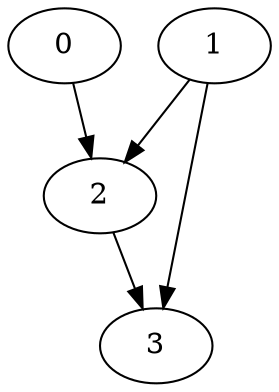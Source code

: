 strict digraph test {
  // Node definitions.
  0;
  1;
  2;
  3;

  // Edge definitions.
  0 -> 2;
  1 -> 2;
  1 -> 3;
  2 -> 3;
}

